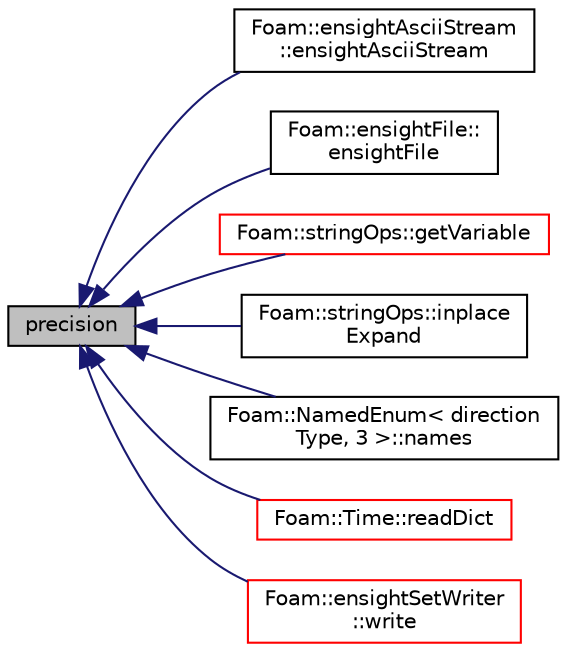 digraph "precision"
{
  bgcolor="transparent";
  edge [fontname="Helvetica",fontsize="10",labelfontname="Helvetica",labelfontsize="10"];
  node [fontname="Helvetica",fontsize="10",shape=record];
  rankdir="LR";
  Node526 [label="precision",height=0.2,width=0.4,color="black", fillcolor="grey75", style="filled", fontcolor="black"];
  Node526 -> Node527 [dir="back",color="midnightblue",fontsize="10",style="solid",fontname="Helvetica"];
  Node527 [label="Foam::ensightAsciiStream\l::ensightAsciiStream",height=0.2,width=0.4,color="black",URL="$a32765.html#a6054ae07085594d55ff34bd164120b33",tooltip="Construct from components. "];
  Node526 -> Node528 [dir="back",color="midnightblue",fontsize="10",style="solid",fontname="Helvetica"];
  Node528 [label="Foam::ensightFile::\lensightFile",height=0.2,width=0.4,color="black",URL="$a22037.html#a858a1ca0d59570412df29b0d4370676c",tooltip="Construct from pathname. "];
  Node526 -> Node529 [dir="back",color="midnightblue",fontsize="10",style="solid",fontname="Helvetica"];
  Node529 [label="Foam::stringOps::getVariable",height=0.2,width=0.4,color="red",URL="$a21898.html#a0b683838814d3a93044a72f190d693ed",tooltip="Get dictionary or (optionally) environment variable. "];
  Node526 -> Node532 [dir="back",color="midnightblue",fontsize="10",style="solid",fontname="Helvetica"];
  Node532 [label="Foam::stringOps::inplace\lExpand",height=0.2,width=0.4,color="black",URL="$a21898.html#a26c5056d5b559d872fdd2aeaf16b9097",tooltip="Inplace expand occurences of variables according to the dictionary. "];
  Node526 -> Node533 [dir="back",color="midnightblue",fontsize="10",style="solid",fontname="Helvetica"];
  Node533 [label="Foam::NamedEnum\< direction\lType, 3 \>::names",height=0.2,width=0.4,color="black",URL="$a27113.html#a7350da3a0edd92cd11e6c479c9967dc8"];
  Node526 -> Node534 [dir="back",color="midnightblue",fontsize="10",style="solid",fontname="Helvetica"];
  Node534 [label="Foam::Time::readDict",height=0.2,width=0.4,color="red",URL="$a27457.html#a09f8bbb748b599cf713fa2e07ec7e0b4",tooltip="Read the control dictionary and set the write controls etc. "];
  Node526 -> Node2417 [dir="back",color="midnightblue",fontsize="10",style="solid",fontname="Helvetica"];
  Node2417 [label="Foam::ensightSetWriter\l::write",height=0.2,width=0.4,color="red",URL="$a22621.html#ae25e717f0b4f16f583638020a1a090ec",tooltip="General entry point for writing. "];
}
